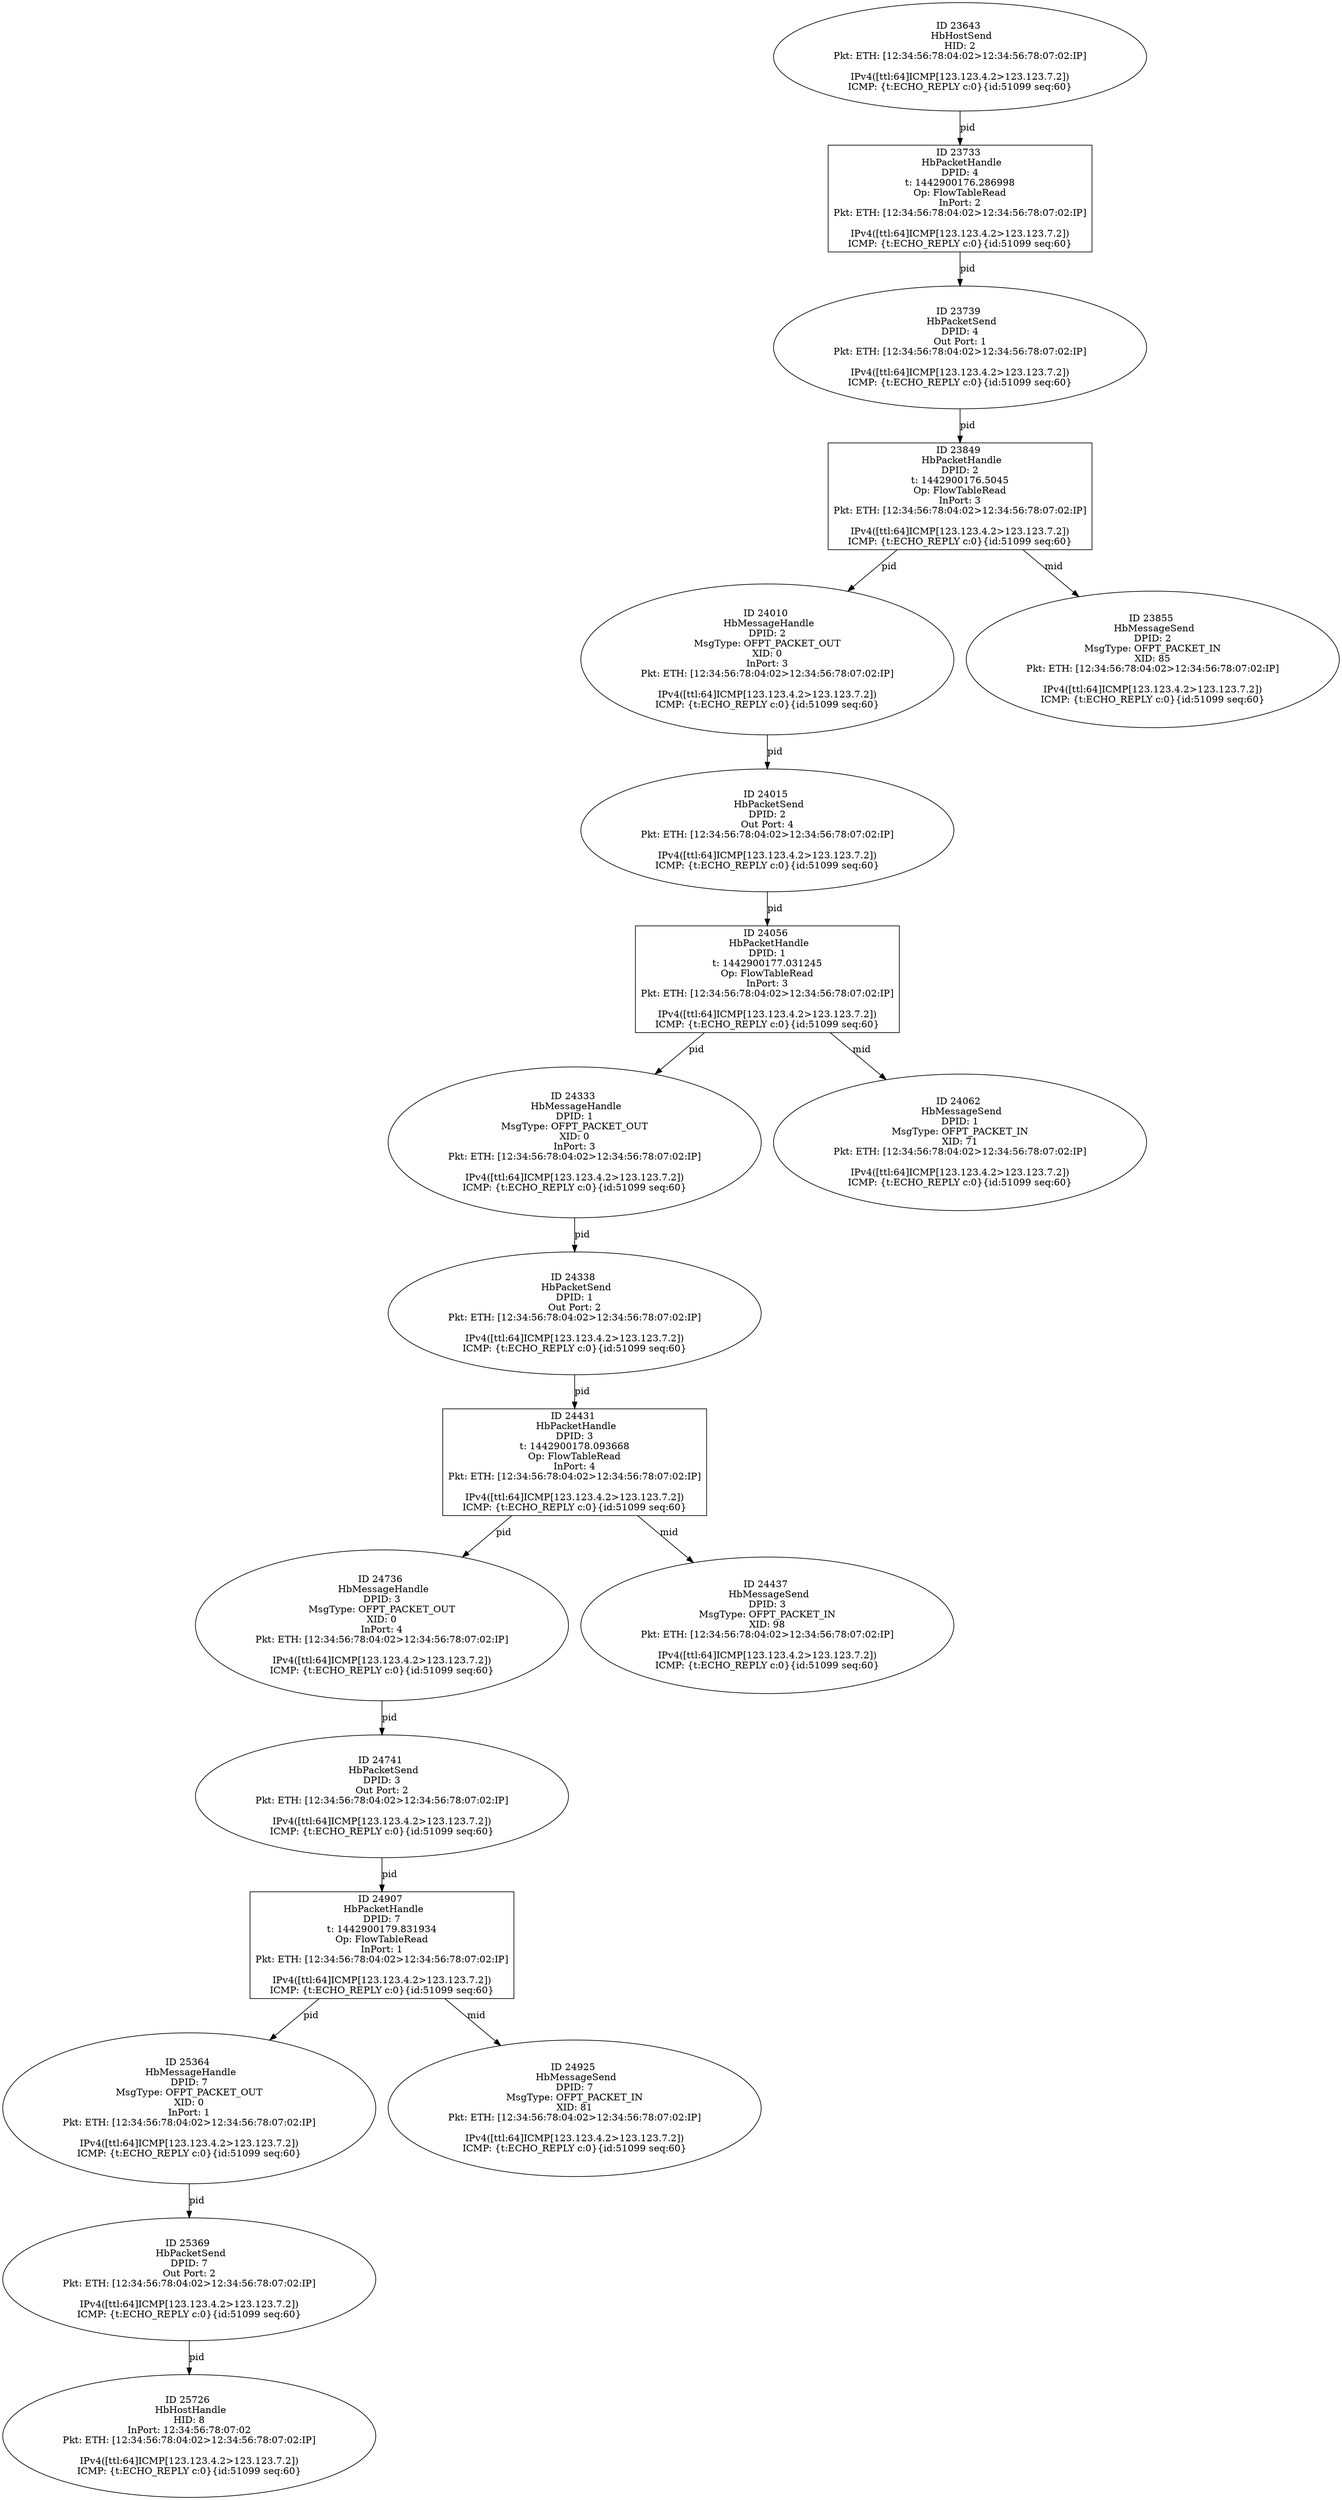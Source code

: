 strict digraph G {
24736 [shape=oval, event=<hb_events.HbMessageHandle object at 0x10d309950>, label="ID 24736 
 HbMessageHandle
DPID: 3
MsgType: OFPT_PACKET_OUT
XID: 0
InPort: 4
Pkt: ETH: [12:34:56:78:04:02>12:34:56:78:07:02:IP]

IPv4([ttl:64]ICMP[123.123.4.2>123.123.7.2])
ICMP: {t:ECHO_REPLY c:0}{id:51099 seq:60}"];
23739 [shape=oval, event=<hb_events.HbPacketSend object at 0x10cf11950>, label="ID 23739 
 HbPacketSend
DPID: 4
Out Port: 1
Pkt: ETH: [12:34:56:78:04:02>12:34:56:78:07:02:IP]

IPv4([ttl:64]ICMP[123.123.4.2>123.123.7.2])
ICMP: {t:ECHO_REPLY c:0}{id:51099 seq:60}"];
24741 [shape=oval, event=<hb_events.HbPacketSend object at 0x10d309e90>, label="ID 24741 
 HbPacketSend
DPID: 3
Out Port: 2
Pkt: ETH: [12:34:56:78:04:02>12:34:56:78:07:02:IP]

IPv4([ttl:64]ICMP[123.123.4.2>123.123.7.2])
ICMP: {t:ECHO_REPLY c:0}{id:51099 seq:60}"];
25726 [shape=oval, event=<hb_events.HbHostHandle object at 0x10d701c90>, label="ID 25726 
 HbHostHandle
HID: 8
InPort: 12:34:56:78:07:02
Pkt: ETH: [12:34:56:78:04:02>12:34:56:78:07:02:IP]

IPv4([ttl:64]ICMP[123.123.4.2>123.123.7.2])
ICMP: {t:ECHO_REPLY c:0}{id:51099 seq:60}"];
23849 [shape=box, event=<hb_events.HbPacketHandle object at 0x10cf7f310>, label="ID 23849 
 HbPacketHandle
DPID: 2
t: 1442900176.5045
Op: FlowTableRead
InPort: 3
Pkt: ETH: [12:34:56:78:04:02>12:34:56:78:07:02:IP]

IPv4([ttl:64]ICMP[123.123.4.2>123.123.7.2])
ICMP: {t:ECHO_REPLY c:0}{id:51099 seq:60}"];
24010 [shape=oval, event=<hb_events.HbMessageHandle object at 0x10d035910>, label="ID 24010 
 HbMessageHandle
DPID: 2
MsgType: OFPT_PACKET_OUT
XID: 0
InPort: 3
Pkt: ETH: [12:34:56:78:04:02>12:34:56:78:07:02:IP]

IPv4([ttl:64]ICMP[123.123.4.2>123.123.7.2])
ICMP: {t:ECHO_REPLY c:0}{id:51099 seq:60}"];
24907 [shape=box, event=<hb_events.HbPacketHandle object at 0x10d3bfb50>, label="ID 24907 
 HbPacketHandle
DPID: 7
t: 1442900179.831934
Op: FlowTableRead
InPort: 1
Pkt: ETH: [12:34:56:78:04:02>12:34:56:78:07:02:IP]

IPv4([ttl:64]ICMP[123.123.4.2>123.123.7.2])
ICMP: {t:ECHO_REPLY c:0}{id:51099 seq:60}"];
24333 [shape=oval, event=<hb_events.HbMessageHandle object at 0x10d169910>, label="ID 24333 
 HbMessageHandle
DPID: 1
MsgType: OFPT_PACKET_OUT
XID: 0
InPort: 3
Pkt: ETH: [12:34:56:78:04:02>12:34:56:78:07:02:IP]

IPv4([ttl:64]ICMP[123.123.4.2>123.123.7.2])
ICMP: {t:ECHO_REPLY c:0}{id:51099 seq:60}"];
24431 [shape=box, event=<hb_events.HbPacketHandle object at 0x10d17ee10>, label="ID 24431 
 HbPacketHandle
DPID: 3
t: 1442900178.093668
Op: FlowTableRead
InPort: 4
Pkt: ETH: [12:34:56:78:04:02>12:34:56:78:07:02:IP]

IPv4([ttl:64]ICMP[123.123.4.2>123.123.7.2])
ICMP: {t:ECHO_REPLY c:0}{id:51099 seq:60}"];
23855 [shape=oval, event=<hb_events.HbMessageSend object at 0x10cf8d050>, label="ID 23855 
 HbMessageSend
DPID: 2
MsgType: OFPT_PACKET_IN
XID: 85
Pkt: ETH: [12:34:56:78:04:02>12:34:56:78:07:02:IP]

IPv4([ttl:64]ICMP[123.123.4.2>123.123.7.2])
ICMP: {t:ECHO_REPLY c:0}{id:51099 seq:60}"];
24338 [shape=oval, event=<hb_events.HbPacketSend object at 0x10d169dd0>, label="ID 24338 
 HbPacketSend
DPID: 1
Out Port: 2
Pkt: ETH: [12:34:56:78:04:02>12:34:56:78:07:02:IP]

IPv4([ttl:64]ICMP[123.123.4.2>123.123.7.2])
ICMP: {t:ECHO_REPLY c:0}{id:51099 seq:60}"];
25364 [shape=oval, event=<hb_events.HbMessageHandle object at 0x10d62e050>, label="ID 25364 
 HbMessageHandle
DPID: 7
MsgType: OFPT_PACKET_OUT
XID: 0
InPort: 1
Pkt: ETH: [12:34:56:78:04:02>12:34:56:78:07:02:IP]

IPv4([ttl:64]ICMP[123.123.4.2>123.123.7.2])
ICMP: {t:ECHO_REPLY c:0}{id:51099 seq:60}"];
23733 [shape=box, event=<hb_events.HbPacketHandle object at 0x10cf11750>, label="ID 23733 
 HbPacketHandle
DPID: 4
t: 1442900176.286998
Op: FlowTableRead
InPort: 2
Pkt: ETH: [12:34:56:78:04:02>12:34:56:78:07:02:IP]

IPv4([ttl:64]ICMP[123.123.4.2>123.123.7.2])
ICMP: {t:ECHO_REPLY c:0}{id:51099 seq:60}"];
24015 [shape=oval, event=<hb_events.HbPacketSend object at 0x10d035d90>, label="ID 24015 
 HbPacketSend
DPID: 2
Out Port: 4
Pkt: ETH: [12:34:56:78:04:02>12:34:56:78:07:02:IP]

IPv4([ttl:64]ICMP[123.123.4.2>123.123.7.2])
ICMP: {t:ECHO_REPLY c:0}{id:51099 seq:60}"];
24056 [shape=box, event=<hb_events.HbPacketHandle object at 0x10d041f10>, label="ID 24056 
 HbPacketHandle
DPID: 1
t: 1442900177.031245
Op: FlowTableRead
InPort: 3
Pkt: ETH: [12:34:56:78:04:02>12:34:56:78:07:02:IP]

IPv4([ttl:64]ICMP[123.123.4.2>123.123.7.2])
ICMP: {t:ECHO_REPLY c:0}{id:51099 seq:60}"];
25369 [shape=oval, event=<hb_events.HbPacketSend object at 0x10d627dd0>, label="ID 25369 
 HbPacketSend
DPID: 7
Out Port: 2
Pkt: ETH: [12:34:56:78:04:02>12:34:56:78:07:02:IP]

IPv4([ttl:64]ICMP[123.123.4.2>123.123.7.2])
ICMP: {t:ECHO_REPLY c:0}{id:51099 seq:60}"];
23643 [shape=oval, event=<hb_events.HbHostSend object at 0x10cec4290>, label="ID 23643 
 HbHostSend
HID: 2
Pkt: ETH: [12:34:56:78:04:02>12:34:56:78:07:02:IP]

IPv4([ttl:64]ICMP[123.123.4.2>123.123.7.2])
ICMP: {t:ECHO_REPLY c:0}{id:51099 seq:60}"];
24925 [shape=oval, event=<hb_events.HbMessageSend object at 0x10d3c5390>, label="ID 24925 
 HbMessageSend
DPID: 7
MsgType: OFPT_PACKET_IN
XID: 81
Pkt: ETH: [12:34:56:78:04:02>12:34:56:78:07:02:IP]

IPv4([ttl:64]ICMP[123.123.4.2>123.123.7.2])
ICMP: {t:ECHO_REPLY c:0}{id:51099 seq:60}"];
24062 [shape=oval, event=<hb_events.HbMessageSend object at 0x10d023450>, label="ID 24062 
 HbMessageSend
DPID: 1
MsgType: OFPT_PACKET_IN
XID: 71
Pkt: ETH: [12:34:56:78:04:02>12:34:56:78:07:02:IP]

IPv4([ttl:64]ICMP[123.123.4.2>123.123.7.2])
ICMP: {t:ECHO_REPLY c:0}{id:51099 seq:60}"];
24437 [shape=oval, event=<hb_events.HbMessageSend object at 0x10d1c5810>, label="ID 24437 
 HbMessageSend
DPID: 3
MsgType: OFPT_PACKET_IN
XID: 98
Pkt: ETH: [12:34:56:78:04:02>12:34:56:78:07:02:IP]

IPv4([ttl:64]ICMP[123.123.4.2>123.123.7.2])
ICMP: {t:ECHO_REPLY c:0}{id:51099 seq:60}"];
24736 -> 24741  [rel=pid, label=pid];
23643 -> 23733  [rel=pid, label=pid];
24741 -> 24907  [rel=pid, label=pid];
23849 -> 24010  [rel=pid, label=pid];
23849 -> 23855  [rel=mid, label=mid];
24010 -> 24015  [rel=pid, label=pid];
24907 -> 25364  [rel=pid, label=pid];
24907 -> 24925  [rel=mid, label=mid];
24333 -> 24338  [rel=pid, label=pid];
24431 -> 24736  [rel=pid, label=pid];
24431 -> 24437  [rel=mid, label=mid];
24338 -> 24431  [rel=pid, label=pid];
25364 -> 25369  [rel=pid, label=pid];
23733 -> 23739  [rel=pid, label=pid];
24015 -> 24056  [rel=pid, label=pid];
24056 -> 24333  [rel=pid, label=pid];
24056 -> 24062  [rel=mid, label=mid];
25369 -> 25726  [rel=pid, label=pid];
23739 -> 23849  [rel=pid, label=pid];
}
